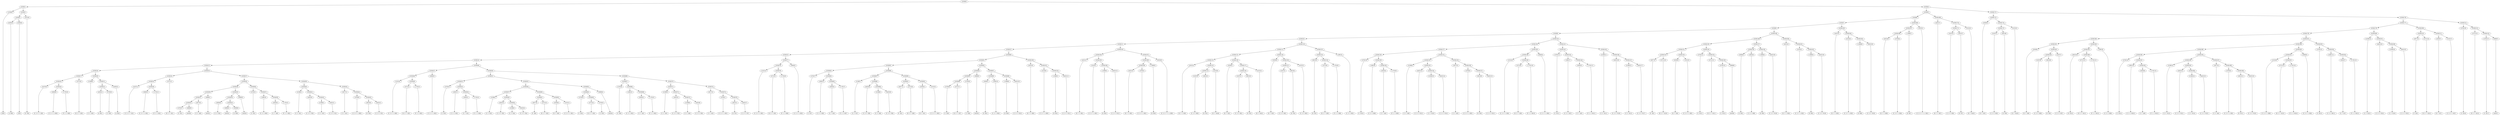 digraph sample{
"L1264(0)"->"[G](0)"
"L4292(0)"->"[A  B](0)"
"L2583(0)"->"[C](0)"
"L5358(3)"->"L4292(0)"
"L5358(3)"->"L2583(0)"
"L3222(0)"->"[E  F](0)"
"L5358(2)"->"L5358(3)"
"L5358(2)"->"L3222(0)"
"L5358(1)"->"L1264(0)"
"L5358(1)"->"L5358(2)"
"L4107(0)"->"[C  D  E  F  G](0)"
"L3940(0)"->"[C  D  G  A  B](0)"
"L-1761(0)"->"[F  G  A  B](0)"
"L5358(19)"->"L3940(0)"
"L5358(19)"->"L-1761(0)"
"L5358(18)"->"L4107(0)"
"L5358(18)"->"L5358(19)"
"L3721(0)"->"[D  E  F  G](0)"
"L5358(17)"->"L5358(18)"
"L5358(17)"->"L3721(0)"
"L2198(0)"->"[C  E  G](0)"
"L4292(1)"->"[A  B](1)"
"L2762(0)"->"[C  E](0)"
"L5358(22)"->"L4292(1)"
"L5358(22)"->"L2762(0)"
"L4292(2)"->"[A  B](2)"
"L5358(21)"->"L5358(22)"
"L5358(21)"->"L4292(2)"
"L5358(20)"->"L2198(0)"
"L5358(20)"->"L5358(21)"
"L5358(16)"->"L5358(17)"
"L5358(16)"->"L5358(20)"
"L4107(1)"->"[C  D  E  F  G](1)"
"L3940(1)"->"[C  D  G  A  B](1)"
"L-1761(1)"->"[F  G  A  B](1)"
"L5358(26)"->"L3940(1)"
"L5358(26)"->"L-1761(1)"
"L5358(25)"->"L4107(1)"
"L5358(25)"->"L5358(26)"
"L3721(1)"->"[D  E  F  G](1)"
"L5358(24)"->"L5358(25)"
"L5358(24)"->"L3721(1)"
"L2762(1)"->"[C  E](1)"
"L3609(0)"->"[rest](0)"
"L5358(32)"->"L2762(1)"
"L5358(32)"->"L3609(0)"
"L2677(0)"->"[C  E  A](0)"
"L5358(31)"->"L5358(32)"
"L5358(31)"->"L2677(0)"
"L3609(1)"->"[rest](1)"
"L5358(30)"->"L5358(31)"
"L5358(30)"->"L3609(1)"
"L3630(0)"->"[C  D  F](0)"
"L3609(2)"->"[rest](2)"
"L2638(0)"->"[G  B](0)"
"L5358(35)"->"L3609(2)"
"L5358(35)"->"L2638(0)"
"L5358(34)"->"L3630(0)"
"L5358(34)"->"L5358(35)"
"L3609(3)"->"[rest](3)"
"L5358(33)"->"L5358(34)"
"L5358(33)"->"L3609(3)"
"L5358(29)"->"L5358(30)"
"L5358(29)"->"L5358(33)"
"L2762(2)"->"[C  E](2)"
"L1861(0)"->"[C  D  A  B](0)"
"L5045(0)"->"[C  F  A](0)"
"L-1761(2)"->"[F  G  A  B](2)"
"L5358(38)"->"L5045(0)"
"L5358(38)"->"L-1761(2)"
"L5358(37)"->"L1861(0)"
"L5358(37)"->"L5358(38)"
"L5358(36)"->"L2762(2)"
"L5358(36)"->"L5358(37)"
"L5358(28)"->"L5358(29)"
"L5358(28)"->"L5358(36)"
"L2198(1)"->"[C  E  G](1)"
"L4452(0)"->"[C  D  E  F](0)"
"L2198(2)"->"[C  E  G](2)"
"L4452(1)"->"[C  D  E  F](1)"
"L5358(42)"->"L2198(2)"
"L5358(42)"->"L4452(1)"
"L5358(41)"->"L4452(0)"
"L5358(41)"->"L5358(42)"
"L5358(40)"->"L2198(1)"
"L5358(40)"->"L5358(41)"
"L2677(1)"->"[C  E  A](1)"
"L3763(0)"->"[C  D  E  A  B](0)"
"L3813(0)"->"[D  F](0)"
"L4452(2)"->"[C  D  E  F](2)"
"L5358(45)"->"L3813(0)"
"L5358(45)"->"L4452(2)"
"L5358(44)"->"L3763(0)"
"L5358(44)"->"L5358(45)"
"L5358(43)"->"L2677(1)"
"L5358(43)"->"L5358(44)"
"L5358(39)"->"L5358(40)"
"L5358(39)"->"L5358(43)"
"L5358(27)"->"L5358(28)"
"L5358(27)"->"L5358(39)"
"L5358(23)"->"L5358(24)"
"L5358(23)"->"L5358(27)"
"L5358(15)"->"L5358(16)"
"L5358(15)"->"L5358(23)"
"L1531(0)"->"[C  D  E  G  B](0)"
"L3721(2)"->"[D  E  F  G](2)"
"L-1761(3)"->"[F  G  A  B](3)"
"L5358(49)"->"L3721(2)"
"L5358(49)"->"L-1761(3)"
"L5358(48)"->"L1531(0)"
"L5358(48)"->"L5358(49)"
"L3940(2)"->"[C  D  G  A  B](2)"
"L5358(47)"->"L5358(48)"
"L5358(47)"->"L3940(2)"
"L2762(3)"->"[C  E](3)"
"L1861(1)"->"[C  D  A  B](1)"
"L5045(1)"->"[C  F  A](1)"
"L-1761(4)"->"[F  G  A  B](4)"
"L5358(54)"->"L5045(1)"
"L5358(54)"->"L-1761(4)"
"L5358(53)"->"L1861(1)"
"L5358(53)"->"L5358(54)"
"L5358(52)"->"L2762(3)"
"L5358(52)"->"L5358(53)"
"L2198(3)"->"[C  E  G](3)"
"L4452(3)"->"[C  D  E  F](3)"
"L2198(4)"->"[C  E  G](4)"
"L4452(4)"->"[C  D  E  F](4)"
"L5358(59)"->"L2198(4)"
"L5358(59)"->"L4452(4)"
"L5358(58)"->"L4452(3)"
"L5358(58)"->"L5358(59)"
"L5358(57)"->"L2198(3)"
"L5358(57)"->"L5358(58)"
"L3877(0)"->"[F  A](0)"
"L3721(3)"->"[D  E  F  G](3)"
"L5358(61)"->"L3877(0)"
"L5358(61)"->"L3721(3)"
"L3330(0)"->"[D  F  G](0)"
"L1531(1)"->"[C  D  E  G  B](1)"
"L5358(62)"->"L3330(0)"
"L5358(62)"->"L1531(1)"
"L5358(60)"->"L5358(61)"
"L5358(60)"->"L5358(62)"
"L5358(56)"->"L5358(57)"
"L5358(56)"->"L5358(60)"
"L2762(4)"->"[C  E](4)"
"L3721(4)"->"[D  E  F  G](4)"
"L2762(5)"->"[C  E](5)"
"L5358(65)"->"L3721(4)"
"L5358(65)"->"L2762(5)"
"L5358(64)"->"L2762(4)"
"L5358(64)"->"L5358(65)"
"L3609(4)"->"[rest](4)"
"L5358(63)"->"L5358(64)"
"L5358(63)"->"L3609(4)"
"L5358(55)"->"L5358(56)"
"L5358(55)"->"L5358(63)"
"L5358(51)"->"L5358(52)"
"L5358(51)"->"L5358(55)"
"L2762(6)"->"[C  E](6)"
"L1861(2)"->"[C  D  A  B](2)"
"L5045(2)"->"[C  F  A](2)"
"L-1761(5)"->"[F  G  A  B](5)"
"L5358(69)"->"L5045(2)"
"L5358(69)"->"L-1761(5)"
"L5358(68)"->"L1861(2)"
"L5358(68)"->"L5358(69)"
"L5358(67)"->"L2762(6)"
"L5358(67)"->"L5358(68)"
"L2198(5)"->"[C  E  G](5)"
"L4452(5)"->"[C  D  E  F](5)"
"L2198(6)"->"[C  E  G](6)"
"L4452(6)"->"[C  D  E  F](6)"
"L5358(73)"->"L2198(6)"
"L5358(73)"->"L4452(6)"
"L5358(72)"->"L4452(5)"
"L5358(72)"->"L5358(73)"
"L5358(71)"->"L2198(5)"
"L5358(71)"->"L5358(72)"
"L2677(2)"->"[C  E  A](2)"
"L3763(1)"->"[C  D  E  A  B](1)"
"L3813(1)"->"[D  F](1)"
"L4452(7)"->"[C  D  E  F](7)"
"L5358(76)"->"L3813(1)"
"L5358(76)"->"L4452(7)"
"L5358(75)"->"L3763(1)"
"L5358(75)"->"L5358(76)"
"L5358(74)"->"L2677(2)"
"L5358(74)"->"L5358(75)"
"L5358(70)"->"L5358(71)"
"L5358(70)"->"L5358(74)"
"L5358(66)"->"L5358(67)"
"L5358(66)"->"L5358(70)"
"L5358(50)"->"L5358(51)"
"L5358(50)"->"L5358(66)"
"L5358(46)"->"L5358(47)"
"L5358(46)"->"L5358(50)"
"L5358(14)"->"L5358(15)"
"L5358(14)"->"L5358(46)"
"L1531(2)"->"[C  D  E  G  B](2)"
"L3721(5)"->"[D  E  F  G](5)"
"L-1761(6)"->"[F  G  A  B](6)"
"L5358(79)"->"L3721(5)"
"L5358(79)"->"L-1761(6)"
"L5358(78)"->"L1531(2)"
"L5358(78)"->"L5358(79)"
"L3940(3)"->"[C  D  G  A  B](3)"
"L5358(77)"->"L5358(78)"
"L5358(77)"->"L3940(3)"
"L5358(13)"->"L5358(14)"
"L5358(13)"->"L5358(77)"
"L2762(7)"->"[C  E](7)"
"L1861(3)"->"[C  D  A  B](3)"
"L5045(3)"->"[C  F  A](3)"
"L-1761(7)"->"[F  G  A  B](7)"
"L5358(85)"->"L5045(3)"
"L5358(85)"->"L-1761(7)"
"L5358(84)"->"L1861(3)"
"L5358(84)"->"L5358(85)"
"L5358(83)"->"L2762(7)"
"L5358(83)"->"L5358(84)"
"L2198(7)"->"[C  E  G](7)"
"L4452(8)"->"[C  D  E  F](8)"
"L2198(8)"->"[C  E  G](8)"
"L4452(9)"->"[C  D  E  F](9)"
"L5358(89)"->"L2198(8)"
"L5358(89)"->"L4452(9)"
"L5358(88)"->"L4452(8)"
"L5358(88)"->"L5358(89)"
"L5358(87)"->"L2198(7)"
"L5358(87)"->"L5358(88)"
"L3877(1)"->"[F  A](1)"
"L3721(6)"->"[D  E  F  G](6)"
"L5358(91)"->"L3877(1)"
"L5358(91)"->"L3721(6)"
"L3330(1)"->"[D  F  G](1)"
"L1531(3)"->"[C  D  E  G  B](3)"
"L5358(92)"->"L3330(1)"
"L5358(92)"->"L1531(3)"
"L5358(90)"->"L5358(91)"
"L5358(90)"->"L5358(92)"
"L5358(86)"->"L5358(87)"
"L5358(86)"->"L5358(90)"
"L5358(82)"->"L5358(83)"
"L5358(82)"->"L5358(86)"
"L2762(8)"->"[C  E](8)"
"L3721(7)"->"[D  E  F  G](7)"
"L5358(96)"->"L2762(8)"
"L5358(96)"->"L3721(7)"
"L2762(9)"->"[C  E](9)"
"L5358(95)"->"L5358(96)"
"L5358(95)"->"L2762(9)"
"L3609(5)"->"[rest](5)"
"L5358(94)"->"L5358(95)"
"L5358(94)"->"L3609(5)"
"L2638(1)"->"[G  B](1)"
"L1861(4)"->"[C  D  A  B](4)"
"L5358(98)"->"L2638(1)"
"L5358(98)"->"L1861(4)"
"L-1809(0)"->"[D  B](0)"
"L4452(10)"->"[C  D  E  F](10)"
"L5358(99)"->"L-1809(0)"
"L5358(99)"->"L4452(10)"
"L5358(97)"->"L5358(98)"
"L5358(97)"->"L5358(99)"
"L5358(93)"->"L5358(94)"
"L5358(93)"->"L5358(97)"
"L5358(81)"->"L5358(82)"
"L5358(81)"->"L5358(93)"
"L4531(0)"->"[D  F  G  B](0)"
"L3145(0)"->"[C  D  F  A  B](0)"
"L-1809(1)"->"[D  B](1)"
"L4452(11)"->"[C  D  E  F](11)"
"L5358(102)"->"L-1809(1)"
"L5358(102)"->"L4452(11)"
"L5358(101)"->"L3145(0)"
"L5358(101)"->"L5358(102)"
"L5358(100)"->"L4531(0)"
"L5358(100)"->"L5358(101)"
"L5358(80)"->"L5358(81)"
"L5358(80)"->"L5358(100)"
"L5358(12)"->"L5358(13)"
"L5358(12)"->"L5358(80)"
"L4531(1)"->"[D  F  G  B](1)"
"L3145(1)"->"[C  D  F  A  B](1)"
"L-1809(2)"->"[D  B](2)"
"L4452(12)"->"[C  D  E  F](12)"
"L5358(106)"->"L-1809(2)"
"L5358(106)"->"L4452(12)"
"L5358(105)"->"L3145(1)"
"L5358(105)"->"L5358(106)"
"L5358(104)"->"L4531(1)"
"L5358(104)"->"L5358(105)"
"L4531(2)"->"[D  F  G  B](2)"
"L3763(2)"->"[C  D  E  A  B](2)"
"L5358(109)"->"L4531(2)"
"L5358(109)"->"L3763(2)"
"L-1809(3)"->"[D  B](3)"
"L5358(108)"->"L5358(109)"
"L5358(108)"->"L-1809(3)"
"L3553(0)"->"[C  D  E  F  G  A  B](0)"
"L5358(107)"->"L5358(108)"
"L5358(107)"->"L3553(0)"
"L5358(103)"->"L5358(104)"
"L5358(103)"->"L5358(107)"
"L5358(11)"->"L5358(12)"
"L5358(11)"->"L5358(103)"
"L4531(3)"->"[D  F  G  B](3)"
"L5187(0)"->"[C  D  E  B](0)"
"L3813(2)"->"[D  F](2)"
"L5358(115)"->"L5187(0)"
"L5358(115)"->"L3813(2)"
"L5152(0)"->"[D  F  Gis](0)"
"L5358(114)"->"L5358(115)"
"L5358(114)"->"L5152(0)"
"L5358(113)"->"L4531(3)"
"L5358(113)"->"L5358(114)"
"L3330(2)"->"[D  F  G](2)"
"L5187(1)"->"[C  D  E  B](1)"
"L3813(3)"->"[D  F](3)"
"L5358(118)"->"L5187(1)"
"L5358(118)"->"L3813(3)"
"L5152(1)"->"[D  F  Gis](1)"
"L5358(117)"->"L5358(118)"
"L5358(117)"->"L5152(1)"
"L5358(116)"->"L3330(2)"
"L5358(116)"->"L5358(117)"
"L5358(112)"->"L5358(113)"
"L5358(112)"->"L5358(116)"
"L3330(3)"->"[D  F  G](3)"
"L5187(2)"->"[C  D  E  B](2)"
"L3813(4)"->"[D  F](4)"
"L5358(121)"->"L5187(2)"
"L5358(121)"->"L3813(4)"
"L5187(3)"->"[C  D  E  B](3)"
"L5358(120)"->"L5358(121)"
"L5358(120)"->"L5187(3)"
"L5358(119)"->"L3330(3)"
"L5358(119)"->"L5358(120)"
"L5358(111)"->"L5358(112)"
"L5358(111)"->"L5358(119)"
"L3813(5)"->"[D  F](5)"
"L3721(8)"->"[D  E  F  G](8)"
"L-1761(8)"->"[F  G  A  B](8)"
"L5358(124)"->"L3721(8)"
"L5358(124)"->"L-1761(8)"
"L5358(123)"->"L3813(5)"
"L5358(123)"->"L5358(124)"
"L1861(5)"->"[C  D  A  B](5)"
"L5358(122)"->"L5358(123)"
"L5358(122)"->"L1861(5)"
"L5358(110)"->"L5358(111)"
"L5358(110)"->"L5358(122)"
"L5358(10)"->"L5358(11)"
"L5358(10)"->"L5358(110)"
"L2762(10)"->"[C  E](10)"
"L1861(6)"->"[C  D  A  B](6)"
"L5045(4)"->"[C  F  A](4)"
"L-1761(9)"->"[F  G  A  B](9)"
"L5358(130)"->"L5045(4)"
"L5358(130)"->"L-1761(9)"
"L5358(129)"->"L1861(6)"
"L5358(129)"->"L5358(130)"
"L5358(128)"->"L2762(10)"
"L5358(128)"->"L5358(129)"
"L2198(9)"->"[C  E  G](9)"
"L4452(13)"->"[C  D  E  F](13)"
"L2198(10)"->"[C  E  G](10)"
"L4452(14)"->"[C  D  E  F](14)"
"L5358(134)"->"L2198(10)"
"L5358(134)"->"L4452(14)"
"L5358(133)"->"L4452(13)"
"L5358(133)"->"L5358(134)"
"L5358(132)"->"L2198(9)"
"L5358(132)"->"L5358(133)"
"L2677(3)"->"[C  E  A](3)"
"L3763(3)"->"[C  D  E  A  B](3)"
"L3813(6)"->"[D  F](6)"
"L4452(15)"->"[C  D  E  F](15)"
"L5358(137)"->"L3813(6)"
"L5358(137)"->"L4452(15)"
"L5358(136)"->"L3763(3)"
"L5358(136)"->"L5358(137)"
"L5358(135)"->"L2677(3)"
"L5358(135)"->"L5358(136)"
"L5358(131)"->"L5358(132)"
"L5358(131)"->"L5358(135)"
"L5358(127)"->"L5358(128)"
"L5358(127)"->"L5358(131)"
"L1531(4)"->"[C  D  E  G  B](4)"
"L3721(9)"->"[D  E  F  G](9)"
"L-1761(10)"->"[F  G  A  B](10)"
"L5358(140)"->"L3721(9)"
"L5358(140)"->"L-1761(10)"
"L5358(139)"->"L1531(4)"
"L5358(139)"->"L5358(140)"
"L3940(4)"->"[C  D  G  A  B](4)"
"L5358(138)"->"L5358(139)"
"L5358(138)"->"L3940(4)"
"L5358(126)"->"L5358(127)"
"L5358(126)"->"L5358(138)"
"L2762(11)"->"[C  E](11)"
"L1861(7)"->"[C  D  A  B](7)"
"L5045(5)"->"[C  F  A](5)"
"L-1761(11)"->"[F  G  A  B](11)"
"L5358(144)"->"L5045(5)"
"L5358(144)"->"L-1761(11)"
"L5358(143)"->"L1861(7)"
"L5358(143)"->"L5358(144)"
"L5358(142)"->"L2762(11)"
"L5358(142)"->"L5358(143)"
"L2198(11)"->"[C  E  G](11)"
"L4452(16)"->"[C  D  E  F](16)"
"L2198(12)"->"[C  E  G](12)"
"L4452(17)"->"[C  D  E  F](17)"
"L5358(147)"->"L2198(12)"
"L5358(147)"->"L4452(17)"
"L5358(146)"->"L4452(16)"
"L5358(146)"->"L5358(147)"
"L5358(145)"->"L2198(11)"
"L5358(145)"->"L5358(146)"
"L5358(141)"->"L5358(142)"
"L5358(141)"->"L5358(145)"
"L5358(125)"->"L5358(126)"
"L5358(125)"->"L5358(141)"
"L5358(9)"->"L5358(10)"
"L5358(9)"->"L5358(125)"
"L3877(2)"->"[F  A](2)"
"L3721(10)"->"[D  E  F  G](10)"
"L5358(152)"->"L3877(2)"
"L5358(152)"->"L3721(10)"
"L3330(4)"->"[D  F  G](4)"
"L1531(5)"->"[C  D  E  G  B](5)"
"L5358(153)"->"L3330(4)"
"L5358(153)"->"L1531(5)"
"L5358(151)"->"L5358(152)"
"L5358(151)"->"L5358(153)"
"L2762(12)"->"[C  E](12)"
"L3721(11)"->"[D  E  F  G](11)"
"L2762(13)"->"[C  E](13)"
"L3609(6)"->"[rest](6)"
"L5358(156)"->"L2762(13)"
"L5358(156)"->"L3609(6)"
"L5358(155)"->"L3721(11)"
"L5358(155)"->"L5358(156)"
"L5358(154)"->"L2762(12)"
"L5358(154)"->"L5358(155)"
"L5358(150)"->"L5358(151)"
"L5358(150)"->"L5358(154)"
"L2638(2)"->"[G  B](2)"
"L1861(8)"->"[C  D  A  B](8)"
"L5358(158)"->"L2638(2)"
"L5358(158)"->"L1861(8)"
"L-1809(4)"->"[D  B](4)"
"L4452(18)"->"[C  D  E  F](18)"
"L5358(159)"->"L-1809(4)"
"L5358(159)"->"L4452(18)"
"L5358(157)"->"L5358(158)"
"L5358(157)"->"L5358(159)"
"L5358(149)"->"L5358(150)"
"L5358(149)"->"L5358(157)"
"L4531(4)"->"[D  F  G  B](4)"
"L3145(2)"->"[C  D  F  A  B](2)"
"L-1809(5)"->"[D  B](5)"
"L4452(19)"->"[C  D  E  F](19)"
"L5358(162)"->"L-1809(5)"
"L5358(162)"->"L4452(19)"
"L5358(161)"->"L3145(2)"
"L5358(161)"->"L5358(162)"
"L5358(160)"->"L4531(4)"
"L5358(160)"->"L5358(161)"
"L5358(148)"->"L5358(149)"
"L5358(148)"->"L5358(160)"
"L5358(8)"->"L5358(9)"
"L5358(8)"->"L5358(148)"
"L4531(5)"->"[D  F  G  B](5)"
"L3145(3)"->"[C  D  F  A  B](3)"
"L-1809(6)"->"[D  B](6)"
"L4452(20)"->"[C  D  E  F](20)"
"L5358(165)"->"L-1809(6)"
"L5358(165)"->"L4452(20)"
"L5358(164)"->"L3145(3)"
"L5358(164)"->"L5358(165)"
"L5358(163)"->"L4531(5)"
"L5358(163)"->"L5358(164)"
"L5358(7)"->"L5358(8)"
"L5358(7)"->"L5358(163)"
"L4531(6)"->"[D  F  G  B](6)"
"L3763(4)"->"[C  D  E  A  B](4)"
"L5358(168)"->"L4531(6)"
"L5358(168)"->"L3763(4)"
"L-1809(7)"->"[D  B](7)"
"L5358(167)"->"L5358(168)"
"L5358(167)"->"L-1809(7)"
"L3553(1)"->"[C  D  E  F  G  A  B](1)"
"L5358(166)"->"L5358(167)"
"L5358(166)"->"L3553(1)"
"L5358(6)"->"L5358(7)"
"L5358(6)"->"L5358(166)"
"L4531(7)"->"[D  F  G  B](7)"
"L5187(4)"->"[C  D  E  B](4)"
"L3813(7)"->"[D  F](7)"
"L5358(171)"->"L5187(4)"
"L5358(171)"->"L3813(7)"
"L5152(2)"->"[D  F  Gis](2)"
"L5358(170)"->"L5358(171)"
"L5358(170)"->"L5152(2)"
"L5358(169)"->"L4531(7)"
"L5358(169)"->"L5358(170)"
"L5358(5)"->"L5358(6)"
"L5358(5)"->"L5358(169)"
"L3330(5)"->"[D  F  G](5)"
"L5187(5)"->"[C  D  E  B](5)"
"L3813(8)"->"[D  F](8)"
"L5358(175)"->"L5187(5)"
"L5358(175)"->"L3813(8)"
"L5152(3)"->"[D  F  Gis](3)"
"L5358(174)"->"L5358(175)"
"L5358(174)"->"L5152(3)"
"L5358(173)"->"L3330(5)"
"L5358(173)"->"L5358(174)"
"L3330(6)"->"[D  F  G](6)"
"L5187(6)"->"[C  D  E  B](6)"
"L3813(9)"->"[D  F](9)"
"L5358(183)"->"L5187(6)"
"L5358(183)"->"L3813(9)"
"L5187(7)"->"[C  D  E  B](7)"
"L5358(182)"->"L5358(183)"
"L5358(182)"->"L5187(7)"
"L5358(181)"->"L3330(6)"
"L5358(181)"->"L5358(182)"
"L3813(10)"->"[D  F](10)"
"L3721(12)"->"[D  E  F  G](12)"
"L-1761(12)"->"[F  G  A  B](12)"
"L5358(186)"->"L3721(12)"
"L5358(186)"->"L-1761(12)"
"L5358(185)"->"L3813(10)"
"L5358(185)"->"L5358(186)"
"L1861(9)"->"[C  D  A  B](9)"
"L5358(184)"->"L5358(185)"
"L5358(184)"->"L1861(9)"
"L5358(180)"->"L5358(181)"
"L5358(180)"->"L5358(184)"
"L2762(14)"->"[C  E](14)"
"L1861(10)"->"[C  D  A  B](10)"
"L5045(6)"->"[C  F  A](6)"
"L-1761(13)"->"[F  G  A  B](13)"
"L5358(192)"->"L5045(6)"
"L5358(192)"->"L-1761(13)"
"L5358(191)"->"L1861(10)"
"L5358(191)"->"L5358(192)"
"L5358(190)"->"L2762(14)"
"L5358(190)"->"L5358(191)"
"L2198(13)"->"[C  E  G](13)"
"L4452(21)"->"[C  D  E  F](21)"
"L2198(14)"->"[C  E  G](14)"
"L4452(22)"->"[C  D  E  F](22)"
"L5358(196)"->"L2198(14)"
"L5358(196)"->"L4452(22)"
"L5358(195)"->"L4452(21)"
"L5358(195)"->"L5358(196)"
"L5358(194)"->"L2198(13)"
"L5358(194)"->"L5358(195)"
"L2677(4)"->"[C  E  A](4)"
"L3763(5)"->"[C  D  E  A  B](5)"
"L3813(11)"->"[D  F](11)"
"L4452(23)"->"[C  D  E  F](23)"
"L5358(199)"->"L3813(11)"
"L5358(199)"->"L4452(23)"
"L5358(198)"->"L3763(5)"
"L5358(198)"->"L5358(199)"
"L5358(197)"->"L2677(4)"
"L5358(197)"->"L5358(198)"
"L5358(193)"->"L5358(194)"
"L5358(193)"->"L5358(197)"
"L5358(189)"->"L5358(190)"
"L5358(189)"->"L5358(193)"
"L1531(6)"->"[C  D  E  G  B](6)"
"L3721(13)"->"[D  E  F  G](13)"
"L-1761(14)"->"[F  G  A  B](14)"
"L5358(202)"->"L3721(13)"
"L5358(202)"->"L-1761(14)"
"L5358(201)"->"L1531(6)"
"L5358(201)"->"L5358(202)"
"L3940(5)"->"[C  D  G  A  B](5)"
"L5358(200)"->"L5358(201)"
"L5358(200)"->"L3940(5)"
"L5358(188)"->"L5358(189)"
"L5358(188)"->"L5358(200)"
"L2762(15)"->"[C  E](15)"
"L1861(11)"->"[C  D  A  B](11)"
"L5045(7)"->"[C  F  A](7)"
"L-1761(15)"->"[F  G  A  B](15)"
"L5358(205)"->"L5045(7)"
"L5358(205)"->"L-1761(15)"
"L5358(204)"->"L1861(11)"
"L5358(204)"->"L5358(205)"
"L5358(203)"->"L2762(15)"
"L5358(203)"->"L5358(204)"
"L5358(187)"->"L5358(188)"
"L5358(187)"->"L5358(203)"
"L5358(179)"->"L5358(180)"
"L5358(179)"->"L5358(187)"
"L2198(15)"->"[C  E  G](15)"
"L4452(24)"->"[C  D  E  F](24)"
"L2198(16)"->"[C  E  G](16)"
"L4452(25)"->"[C  D  E  F](25)"
"L5358(208)"->"L2198(16)"
"L5358(208)"->"L4452(25)"
"L5358(207)"->"L4452(24)"
"L5358(207)"->"L5358(208)"
"L5358(206)"->"L2198(15)"
"L5358(206)"->"L5358(207)"
"L5358(178)"->"L5358(179)"
"L5358(178)"->"L5358(206)"
"L3877(3)"->"[F  A](3)"
"L3721(14)"->"[D  E  F  G](14)"
"L5358(210)"->"L3877(3)"
"L5358(210)"->"L3721(14)"
"L3330(7)"->"[D  F  G](7)"
"L1531(7)"->"[C  D  E  G  B](7)"
"L5358(211)"->"L3330(7)"
"L5358(211)"->"L1531(7)"
"L5358(209)"->"L5358(210)"
"L5358(209)"->"L5358(211)"
"L5358(177)"->"L5358(178)"
"L5358(177)"->"L5358(209)"
"L2762(16)"->"[C  E](16)"
"L3721(15)"->"[D  E  F  G](15)"
"L2762(17)"->"[C  E](17)"
"L3609(7)"->"[rest](7)"
"L5358(214)"->"L2762(17)"
"L5358(214)"->"L3609(7)"
"L5358(213)"->"L3721(15)"
"L5358(213)"->"L5358(214)"
"L5358(212)"->"L2762(16)"
"L5358(212)"->"L5358(213)"
"L5358(176)"->"L5358(177)"
"L5358(176)"->"L5358(212)"
"L5358(172)"->"L5358(173)"
"L5358(172)"->"L5358(176)"
"L5358(4)"->"L5358(5)"
"L5358(4)"->"L5358(172)"
"L5358(0)"->"L5358(1)"
"L5358(0)"->"L5358(4)"
{rank = min; "L5358(0)"}
{rank = same; "L5358(1)"; "L5358(4)";}
{rank = same; "L1264(0)"; "L5358(2)"; "L5358(5)"; "L5358(172)";}
{rank = same; "L5358(3)"; "L3222(0)"; "L5358(6)"; "L5358(169)"; "L5358(173)"; "L5358(176)";}
{rank = same; "L4292(0)"; "L2583(0)"; "L5358(7)"; "L5358(166)"; "L4531(7)"; "L5358(170)"; "L3330(5)"; "L5358(174)"; "L5358(177)"; "L5358(212)";}
{rank = same; "L5358(8)"; "L5358(163)"; "L5358(167)"; "L3553(1)"; "L5358(171)"; "L5152(2)"; "L5358(175)"; "L5152(3)"; "L5358(178)"; "L5358(209)"; "L2762(16)"; "L5358(213)";}
{rank = same; "L5358(9)"; "L5358(148)"; "L4531(5)"; "L5358(164)"; "L5358(168)"; "L-1809(7)"; "L5187(4)"; "L3813(7)"; "L5187(5)"; "L3813(8)"; "L5358(179)"; "L5358(206)"; "L5358(210)"; "L5358(211)"; "L3721(15)"; "L5358(214)";}
{rank = same; "L5358(10)"; "L5358(125)"; "L5358(149)"; "L5358(160)"; "L3145(3)"; "L5358(165)"; "L4531(6)"; "L3763(4)"; "L5358(180)"; "L5358(187)"; "L2198(15)"; "L5358(207)"; "L3877(3)"; "L3721(14)"; "L3330(7)"; "L1531(7)"; "L2762(17)"; "L3609(7)";}
{rank = same; "L5358(11)"; "L5358(110)"; "L5358(126)"; "L5358(141)"; "L5358(150)"; "L5358(157)"; "L4531(4)"; "L5358(161)"; "L-1809(6)"; "L4452(20)"; "L5358(181)"; "L5358(184)"; "L5358(188)"; "L5358(203)"; "L4452(24)"; "L5358(208)";}
{rank = same; "L5358(12)"; "L5358(103)"; "L5358(111)"; "L5358(122)"; "L5358(127)"; "L5358(138)"; "L5358(142)"; "L5358(145)"; "L5358(151)"; "L5358(154)"; "L5358(158)"; "L5358(159)"; "L3145(2)"; "L5358(162)"; "L3330(6)"; "L5358(182)"; "L5358(185)"; "L1861(9)"; "L5358(189)"; "L5358(200)"; "L2762(15)"; "L5358(204)"; "L2198(16)"; "L4452(25)";}
{rank = same; "L5358(13)"; "L5358(80)"; "L5358(104)"; "L5358(107)"; "L5358(112)"; "L5358(119)"; "L5358(123)"; "L1861(5)"; "L5358(128)"; "L5358(131)"; "L5358(139)"; "L3940(4)"; "L2762(11)"; "L5358(143)"; "L2198(11)"; "L5358(146)"; "L5358(152)"; "L5358(153)"; "L2762(12)"; "L5358(155)"; "L2638(2)"; "L1861(8)"; "L-1809(4)"; "L4452(18)"; "L-1809(5)"; "L4452(19)"; "L5358(183)"; "L5187(7)"; "L3813(10)"; "L5358(186)"; "L5358(190)"; "L5358(193)"; "L5358(201)"; "L3940(5)"; "L1861(11)"; "L5358(205)";}
{rank = same; "L5358(14)"; "L5358(77)"; "L5358(81)"; "L5358(100)"; "L4531(1)"; "L5358(105)"; "L5358(108)"; "L3553(0)"; "L5358(113)"; "L5358(116)"; "L3330(3)"; "L5358(120)"; "L3813(5)"; "L5358(124)"; "L2762(10)"; "L5358(129)"; "L5358(132)"; "L5358(135)"; "L1531(4)"; "L5358(140)"; "L1861(7)"; "L5358(144)"; "L4452(16)"; "L5358(147)"; "L3877(2)"; "L3721(10)"; "L3330(4)"; "L1531(5)"; "L3721(11)"; "L5358(156)"; "L5187(6)"; "L3813(9)"; "L3721(12)"; "L-1761(12)"; "L2762(14)"; "L5358(191)"; "L5358(194)"; "L5358(197)"; "L1531(6)"; "L5358(202)"; "L5045(7)"; "L-1761(15)";}
{rank = same; "L5358(15)"; "L5358(46)"; "L5358(78)"; "L3940(3)"; "L5358(82)"; "L5358(93)"; "L4531(0)"; "L5358(101)"; "L3145(1)"; "L5358(106)"; "L5358(109)"; "L-1809(3)"; "L4531(3)"; "L5358(114)"; "L3330(2)"; "L5358(117)"; "L5358(121)"; "L5187(3)"; "L3721(8)"; "L-1761(8)"; "L1861(6)"; "L5358(130)"; "L2198(9)"; "L5358(133)"; "L2677(3)"; "L5358(136)"; "L3721(9)"; "L-1761(10)"; "L5045(5)"; "L-1761(11)"; "L2198(12)"; "L4452(17)"; "L2762(13)"; "L3609(6)"; "L1861(10)"; "L5358(192)"; "L2198(13)"; "L5358(195)"; "L2677(4)"; "L5358(198)"; "L3721(13)"; "L-1761(14)";}
{rank = same; "L5358(16)"; "L5358(23)"; "L5358(47)"; "L5358(50)"; "L1531(2)"; "L5358(79)"; "L5358(83)"; "L5358(86)"; "L5358(94)"; "L5358(97)"; "L3145(0)"; "L5358(102)"; "L-1809(2)"; "L4452(12)"; "L4531(2)"; "L3763(2)"; "L5358(115)"; "L5152(0)"; "L5358(118)"; "L5152(1)"; "L5187(2)"; "L3813(4)"; "L5045(4)"; "L-1761(9)"; "L4452(13)"; "L5358(134)"; "L3763(3)"; "L5358(137)"; "L5045(6)"; "L-1761(13)"; "L4452(21)"; "L5358(196)"; "L3763(5)"; "L5358(199)";}
{rank = same; "L5358(17)"; "L5358(20)"; "L5358(24)"; "L5358(27)"; "L5358(48)"; "L3940(2)"; "L5358(51)"; "L5358(66)"; "L3721(5)"; "L-1761(6)"; "L2762(7)"; "L5358(84)"; "L5358(87)"; "L5358(90)"; "L5358(95)"; "L3609(5)"; "L5358(98)"; "L5358(99)"; "L-1809(1)"; "L4452(11)"; "L5187(0)"; "L3813(2)"; "L5187(1)"; "L3813(3)"; "L2198(10)"; "L4452(14)"; "L3813(6)"; "L4452(15)"; "L2198(14)"; "L4452(22)"; "L3813(11)"; "L4452(23)";}
{rank = same; "L5358(18)"; "L3721(0)"; "L2198(0)"; "L5358(21)"; "L5358(25)"; "L3721(1)"; "L5358(28)"; "L5358(39)"; "L1531(0)"; "L5358(49)"; "L5358(52)"; "L5358(55)"; "L5358(67)"; "L5358(70)"; "L1861(3)"; "L5358(85)"; "L2198(7)"; "L5358(88)"; "L5358(91)"; "L5358(92)"; "L5358(96)"; "L2762(9)"; "L2638(1)"; "L1861(4)"; "L-1809(0)"; "L4452(10)";}
{rank = same; "L4107(0)"; "L5358(19)"; "L5358(22)"; "L4292(2)"; "L4107(1)"; "L5358(26)"; "L5358(29)"; "L5358(36)"; "L5358(40)"; "L5358(43)"; "L3721(2)"; "L-1761(3)"; "L2762(3)"; "L5358(53)"; "L5358(56)"; "L5358(63)"; "L2762(6)"; "L5358(68)"; "L5358(71)"; "L5358(74)"; "L5045(3)"; "L-1761(7)"; "L4452(8)"; "L5358(89)"; "L3877(1)"; "L3721(6)"; "L3330(1)"; "L1531(3)"; "L2762(8)"; "L3721(7)";}
{rank = same; "L3940(0)"; "L-1761(0)"; "L4292(1)"; "L2762(0)"; "L3940(1)"; "L-1761(1)"; "L5358(30)"; "L5358(33)"; "L2762(2)"; "L5358(37)"; "L2198(1)"; "L5358(41)"; "L2677(1)"; "L5358(44)"; "L1861(1)"; "L5358(54)"; "L5358(57)"; "L5358(60)"; "L5358(64)"; "L3609(4)"; "L1861(2)"; "L5358(69)"; "L2198(5)"; "L5358(72)"; "L2677(2)"; "L5358(75)"; "L2198(8)"; "L4452(9)";}
{rank = same; "L5358(31)"; "L3609(1)"; "L5358(34)"; "L3609(3)"; "L1861(0)"; "L5358(38)"; "L4452(0)"; "L5358(42)"; "L3763(0)"; "L5358(45)"; "L5045(1)"; "L-1761(4)"; "L2198(3)"; "L5358(58)"; "L5358(61)"; "L5358(62)"; "L2762(4)"; "L5358(65)"; "L5045(2)"; "L-1761(5)"; "L4452(5)"; "L5358(73)"; "L3763(1)"; "L5358(76)";}
{rank = same; "L5358(32)"; "L2677(0)"; "L3630(0)"; "L5358(35)"; "L5045(0)"; "L-1761(2)"; "L2198(2)"; "L4452(1)"; "L3813(0)"; "L4452(2)"; "L4452(3)"; "L5358(59)"; "L3877(0)"; "L3721(3)"; "L3330(0)"; "L1531(1)"; "L3721(4)"; "L2762(5)"; "L2198(6)"; "L4452(6)"; "L3813(1)"; "L4452(7)";}
{rank = same; "L2762(1)"; "L3609(0)"; "L3609(2)"; "L2638(0)"; "L2198(4)"; "L4452(4)";}
{rank = max; "[A  B](0)"; "[A  B](1)"; "[A  B](2)"; "[C  D  A  B](0)"; "[C  D  A  B](1)"; "[C  D  A  B](10)"; "[C  D  A  B](11)"; "[C  D  A  B](2)"; "[C  D  A  B](3)"; "[C  D  A  B](4)"; "[C  D  A  B](5)"; "[C  D  A  B](6)"; "[C  D  A  B](7)"; "[C  D  A  B](8)"; "[C  D  A  B](9)"; "[C  D  E  A  B](0)"; "[C  D  E  A  B](1)"; "[C  D  E  A  B](2)"; "[C  D  E  A  B](3)"; "[C  D  E  A  B](4)"; "[C  D  E  A  B](5)"; "[C  D  E  B](0)"; "[C  D  E  B](1)"; "[C  D  E  B](2)"; "[C  D  E  B](3)"; "[C  D  E  B](4)"; "[C  D  E  B](5)"; "[C  D  E  B](6)"; "[C  D  E  B](7)"; "[C  D  E  F  G  A  B](0)"; "[C  D  E  F  G  A  B](1)"; "[C  D  E  F  G](0)"; "[C  D  E  F  G](1)"; "[C  D  E  F](0)"; "[C  D  E  F](1)"; "[C  D  E  F](10)"; "[C  D  E  F](11)"; "[C  D  E  F](12)"; "[C  D  E  F](13)"; "[C  D  E  F](14)"; "[C  D  E  F](15)"; "[C  D  E  F](16)"; "[C  D  E  F](17)"; "[C  D  E  F](18)"; "[C  D  E  F](19)"; "[C  D  E  F](2)"; "[C  D  E  F](20)"; "[C  D  E  F](21)"; "[C  D  E  F](22)"; "[C  D  E  F](23)"; "[C  D  E  F](24)"; "[C  D  E  F](25)"; "[C  D  E  F](3)"; "[C  D  E  F](4)"; "[C  D  E  F](5)"; "[C  D  E  F](6)"; "[C  D  E  F](7)"; "[C  D  E  F](8)"; "[C  D  E  F](9)"; "[C  D  E  G  B](0)"; "[C  D  E  G  B](1)"; "[C  D  E  G  B](2)"; "[C  D  E  G  B](3)"; "[C  D  E  G  B](4)"; "[C  D  E  G  B](5)"; "[C  D  E  G  B](6)"; "[C  D  E  G  B](7)"; "[C  D  F  A  B](0)"; "[C  D  F  A  B](1)"; "[C  D  F  A  B](2)"; "[C  D  F  A  B](3)"; "[C  D  F](0)"; "[C  D  G  A  B](0)"; "[C  D  G  A  B](1)"; "[C  D  G  A  B](2)"; "[C  D  G  A  B](3)"; "[C  D  G  A  B](4)"; "[C  D  G  A  B](5)"; "[C  E  A](0)"; "[C  E  A](1)"; "[C  E  A](2)"; "[C  E  A](3)"; "[C  E  A](4)"; "[C  E  G](0)"; "[C  E  G](1)"; "[C  E  G](10)"; "[C  E  G](11)"; "[C  E  G](12)"; "[C  E  G](13)"; "[C  E  G](14)"; "[C  E  G](15)"; "[C  E  G](16)"; "[C  E  G](2)"; "[C  E  G](3)"; "[C  E  G](4)"; "[C  E  G](5)"; "[C  E  G](6)"; "[C  E  G](7)"; "[C  E  G](8)"; "[C  E  G](9)"; "[C  E](0)"; "[C  E](1)"; "[C  E](10)"; "[C  E](11)"; "[C  E](12)"; "[C  E](13)"; "[C  E](14)"; "[C  E](15)"; "[C  E](16)"; "[C  E](17)"; "[C  E](2)"; "[C  E](3)"; "[C  E](4)"; "[C  E](5)"; "[C  E](6)"; "[C  E](7)"; "[C  E](8)"; "[C  E](9)"; "[C  F  A](0)"; "[C  F  A](1)"; "[C  F  A](2)"; "[C  F  A](3)"; "[C  F  A](4)"; "[C  F  A](5)"; "[C  F  A](6)"; "[C  F  A](7)"; "[C](0)"; "[D  B](0)"; "[D  B](1)"; "[D  B](2)"; "[D  B](3)"; "[D  B](4)"; "[D  B](5)"; "[D  B](6)"; "[D  B](7)"; "[D  E  F  G](0)"; "[D  E  F  G](1)"; "[D  E  F  G](10)"; "[D  E  F  G](11)"; "[D  E  F  G](12)"; "[D  E  F  G](13)"; "[D  E  F  G](14)"; "[D  E  F  G](15)"; "[D  E  F  G](2)"; "[D  E  F  G](3)"; "[D  E  F  G](4)"; "[D  E  F  G](5)"; "[D  E  F  G](6)"; "[D  E  F  G](7)"; "[D  E  F  G](8)"; "[D  E  F  G](9)"; "[D  F  G  B](0)"; "[D  F  G  B](1)"; "[D  F  G  B](2)"; "[D  F  G  B](3)"; "[D  F  G  B](4)"; "[D  F  G  B](5)"; "[D  F  G  B](6)"; "[D  F  G  B](7)"; "[D  F  G](0)"; "[D  F  G](1)"; "[D  F  G](2)"; "[D  F  G](3)"; "[D  F  G](4)"; "[D  F  G](5)"; "[D  F  G](6)"; "[D  F  G](7)"; "[D  F  Gis](0)"; "[D  F  Gis](1)"; "[D  F  Gis](2)"; "[D  F  Gis](3)"; "[D  F](0)"; "[D  F](1)"; "[D  F](10)"; "[D  F](11)"; "[D  F](2)"; "[D  F](3)"; "[D  F](4)"; "[D  F](5)"; "[D  F](6)"; "[D  F](7)"; "[D  F](8)"; "[D  F](9)"; "[E  F](0)"; "[F  A](0)"; "[F  A](1)"; "[F  A](2)"; "[F  A](3)"; "[F  G  A  B](0)"; "[F  G  A  B](1)"; "[F  G  A  B](10)"; "[F  G  A  B](11)"; "[F  G  A  B](12)"; "[F  G  A  B](13)"; "[F  G  A  B](14)"; "[F  G  A  B](15)"; "[F  G  A  B](2)"; "[F  G  A  B](3)"; "[F  G  A  B](4)"; "[F  G  A  B](5)"; "[F  G  A  B](6)"; "[F  G  A  B](7)"; "[F  G  A  B](8)"; "[F  G  A  B](9)"; "[G  B](0)"; "[G  B](1)"; "[G  B](2)"; "[G](0)"; "[rest](0)"; "[rest](1)"; "[rest](2)"; "[rest](3)"; "[rest](4)"; "[rest](5)"; "[rest](6)"; "[rest](7)";}
}